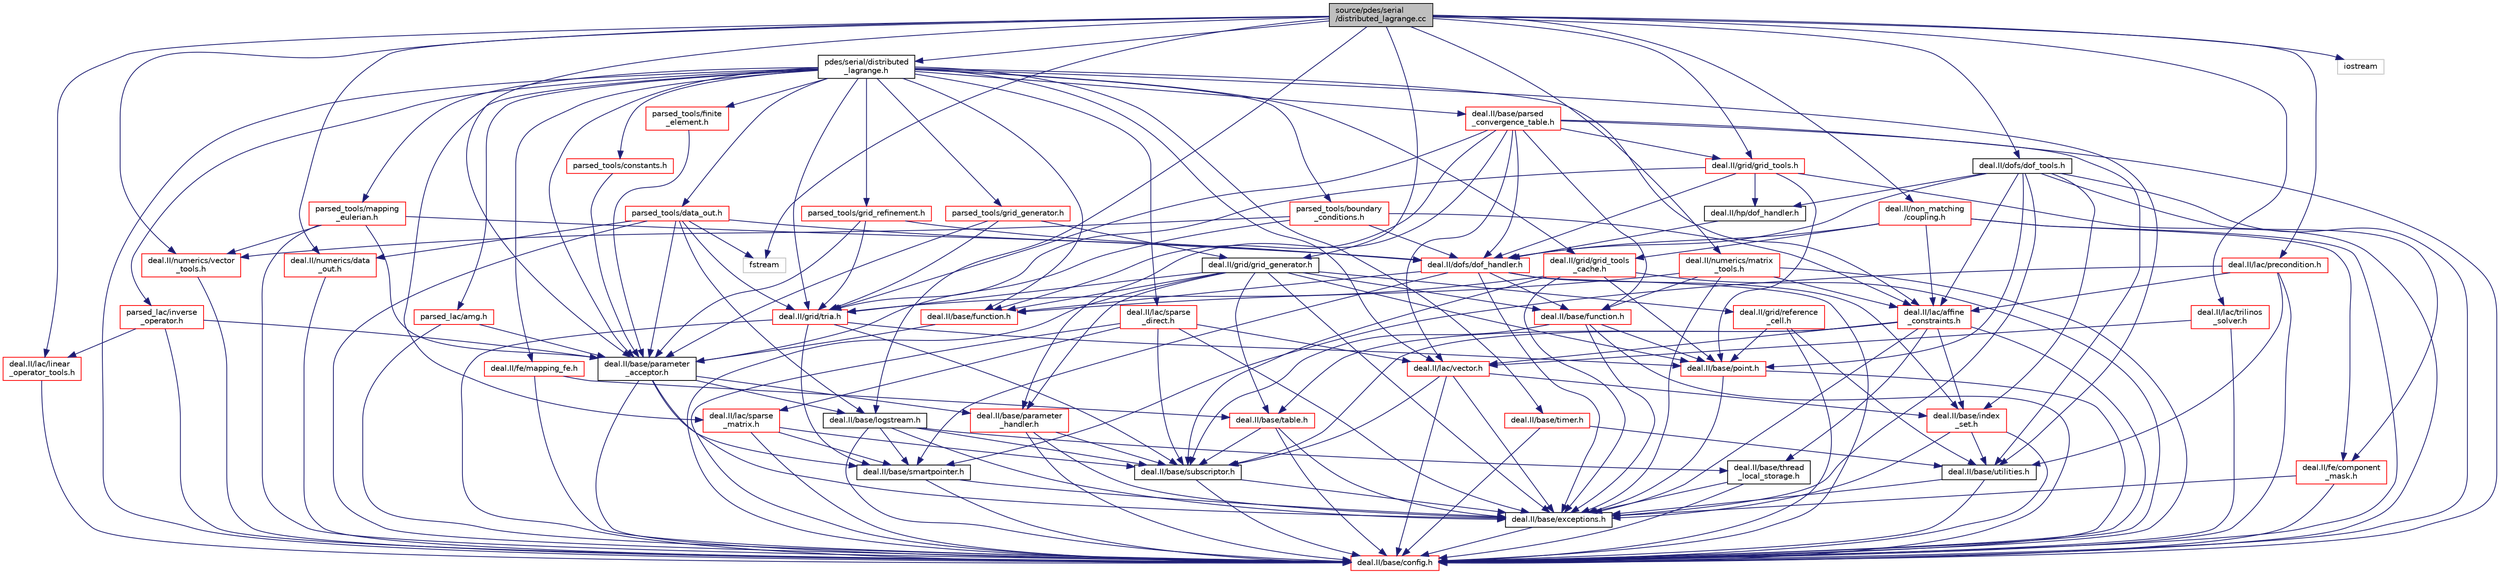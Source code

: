 digraph "source/pdes/serial/distributed_lagrange.cc"
{
 // LATEX_PDF_SIZE
  bgcolor="transparent";
  edge [fontname="Helvetica",fontsize="10",labelfontname="Helvetica",labelfontsize="10"];
  node [fontname="Helvetica",fontsize="10",shape=record];
  Node1 [label="source/pdes/serial\l/distributed_lagrange.cc",height=0.2,width=0.4,color="black", fillcolor="grey75", style="filled", fontcolor="black",tooltip=" "];
  Node1 -> Node2 [color="midnightblue",fontsize="10",style="solid",fontname="Helvetica"];
  Node2 [label="pdes/serial/distributed\l_lagrange.h",height=0.2,width=0.4,color="black",URL="$distributed__lagrange_8h.html",tooltip=" "];
  Node2 -> Node3 [color="midnightblue",fontsize="10",style="solid",fontname="Helvetica"];
  Node3 [label="deal.II/base/config.h",height=0.2,width=0.4,color="red",URL="/__w/fsi-suite/fsi-suite/deal.tag$config_8h.html",tooltip=" "];
  Node2 -> Node23 [color="midnightblue",fontsize="10",style="solid",fontname="Helvetica"];
  Node23 [label="deal.II/base/parameter\l_acceptor.h",height=0.2,width=0.4,color="black",URL="/__w/fsi-suite/fsi-suite/deal.tag$parameter__acceptor_8h.html",tooltip=" "];
  Node23 -> Node3 [color="midnightblue",fontsize="10",style="solid",fontname="Helvetica"];
  Node23 -> Node6 [color="midnightblue",fontsize="10",style="solid",fontname="Helvetica"];
  Node6 [label="deal.II/base/exceptions.h",height=0.2,width=0.4,color="black",URL="/__w/fsi-suite/fsi-suite/deal.tag$include_2deal_8II_2base_2exceptions_8h.html",tooltip=" "];
  Node6 -> Node3 [color="midnightblue",fontsize="10",style="solid",fontname="Helvetica"];
  Node23 -> Node24 [color="midnightblue",fontsize="10",style="solid",fontname="Helvetica"];
  Node24 [label="deal.II/base/logstream.h",height=0.2,width=0.4,color="black",URL="/__w/fsi-suite/fsi-suite/deal.tag$logstream_8h.html",tooltip=" "];
  Node24 -> Node3 [color="midnightblue",fontsize="10",style="solid",fontname="Helvetica"];
  Node24 -> Node6 [color="midnightblue",fontsize="10",style="solid",fontname="Helvetica"];
  Node24 -> Node25 [color="midnightblue",fontsize="10",style="solid",fontname="Helvetica"];
  Node25 [label="deal.II/base/smartpointer.h",height=0.2,width=0.4,color="black",URL="/__w/fsi-suite/fsi-suite/deal.tag$smartpointer_8h.html",tooltip=" "];
  Node25 -> Node3 [color="midnightblue",fontsize="10",style="solid",fontname="Helvetica"];
  Node25 -> Node6 [color="midnightblue",fontsize="10",style="solid",fontname="Helvetica"];
  Node24 -> Node26 [color="midnightblue",fontsize="10",style="solid",fontname="Helvetica"];
  Node26 [label="deal.II/base/subscriptor.h",height=0.2,width=0.4,color="black",URL="/__w/fsi-suite/fsi-suite/deal.tag$subscriptor_8h.html",tooltip=" "];
  Node26 -> Node3 [color="midnightblue",fontsize="10",style="solid",fontname="Helvetica"];
  Node26 -> Node6 [color="midnightblue",fontsize="10",style="solid",fontname="Helvetica"];
  Node24 -> Node27 [color="midnightblue",fontsize="10",style="solid",fontname="Helvetica"];
  Node27 [label="deal.II/base/thread\l_local_storage.h",height=0.2,width=0.4,color="black",URL="/__w/fsi-suite/fsi-suite/deal.tag$thread__local__storage_8h.html",tooltip=" "];
  Node27 -> Node3 [color="midnightblue",fontsize="10",style="solid",fontname="Helvetica"];
  Node27 -> Node6 [color="midnightblue",fontsize="10",style="solid",fontname="Helvetica"];
  Node23 -> Node28 [color="midnightblue",fontsize="10",style="solid",fontname="Helvetica"];
  Node28 [label="deal.II/base/parameter\l_handler.h",height=0.2,width=0.4,color="red",URL="/__w/fsi-suite/fsi-suite/deal.tag$parameter__handler_8h.html",tooltip=" "];
  Node28 -> Node3 [color="midnightblue",fontsize="10",style="solid",fontname="Helvetica"];
  Node28 -> Node6 [color="midnightblue",fontsize="10",style="solid",fontname="Helvetica"];
  Node28 -> Node26 [color="midnightblue",fontsize="10",style="solid",fontname="Helvetica"];
  Node23 -> Node25 [color="midnightblue",fontsize="10",style="solid",fontname="Helvetica"];
  Node2 -> Node33 [color="midnightblue",fontsize="10",style="solid",fontname="Helvetica"];
  Node33 [label="deal.II/base/parsed\l_convergence_table.h",height=0.2,width=0.4,color="red",URL="/__w/fsi-suite/fsi-suite/deal.tag$parsed__convergence__table_8h.html",tooltip=" "];
  Node33 -> Node3 [color="midnightblue",fontsize="10",style="solid",fontname="Helvetica"];
  Node33 -> Node36 [color="midnightblue",fontsize="10",style="solid",fontname="Helvetica"];
  Node36 [label="deal.II/base/function.h",height=0.2,width=0.4,color="red",URL="$function_8h.html",tooltip=" "];
  Node36 -> Node23 [color="midnightblue",fontsize="10",style="solid",fontname="Helvetica"];
  Node33 -> Node39 [color="midnightblue",fontsize="10",style="solid",fontname="Helvetica"];
  Node39 [label="deal.II/base/function.h",height=0.2,width=0.4,color="red",URL="/__w/fsi-suite/fsi-suite/deal.tag$function_8h.html",tooltip=" "];
  Node39 -> Node3 [color="midnightblue",fontsize="10",style="solid",fontname="Helvetica"];
  Node39 -> Node6 [color="midnightblue",fontsize="10",style="solid",fontname="Helvetica"];
  Node39 -> Node30 [color="midnightblue",fontsize="10",style="solid",fontname="Helvetica"];
  Node30 [label="deal.II/base/point.h",height=0.2,width=0.4,color="red",URL="/__w/fsi-suite/fsi-suite/deal.tag$base_2point_8h.html",tooltip=" "];
  Node30 -> Node3 [color="midnightblue",fontsize="10",style="solid",fontname="Helvetica"];
  Node30 -> Node6 [color="midnightblue",fontsize="10",style="solid",fontname="Helvetica"];
  Node39 -> Node26 [color="midnightblue",fontsize="10",style="solid",fontname="Helvetica"];
  Node33 -> Node28 [color="midnightblue",fontsize="10",style="solid",fontname="Helvetica"];
  Node33 -> Node17 [color="midnightblue",fontsize="10",style="solid",fontname="Helvetica"];
  Node17 [label="deal.II/base/utilities.h",height=0.2,width=0.4,color="black",URL="/__w/fsi-suite/fsi-suite/deal.tag$include_2deal_8II_2base_2utilities_8h.html",tooltip=" "];
  Node17 -> Node3 [color="midnightblue",fontsize="10",style="solid",fontname="Helvetica"];
  Node17 -> Node6 [color="midnightblue",fontsize="10",style="solid",fontname="Helvetica"];
  Node33 -> Node43 [color="midnightblue",fontsize="10",style="solid",fontname="Helvetica"];
  Node43 [label="deal.II/dofs/dof_handler.h",height=0.2,width=0.4,color="red",URL="/__w/fsi-suite/fsi-suite/deal.tag$dofs_2dof__handler_8h.html",tooltip=" "];
  Node43 -> Node3 [color="midnightblue",fontsize="10",style="solid",fontname="Helvetica"];
  Node43 -> Node6 [color="midnightblue",fontsize="10",style="solid",fontname="Helvetica"];
  Node43 -> Node36 [color="midnightblue",fontsize="10",style="solid",fontname="Helvetica"];
  Node43 -> Node39 [color="midnightblue",fontsize="10",style="solid",fontname="Helvetica"];
  Node43 -> Node18 [color="midnightblue",fontsize="10",style="solid",fontname="Helvetica"];
  Node18 [label="deal.II/base/index\l_set.h",height=0.2,width=0.4,color="red",URL="/__w/fsi-suite/fsi-suite/deal.tag$index__set_8h.html",tooltip=" "];
  Node18 -> Node3 [color="midnightblue",fontsize="10",style="solid",fontname="Helvetica"];
  Node18 -> Node6 [color="midnightblue",fontsize="10",style="solid",fontname="Helvetica"];
  Node18 -> Node17 [color="midnightblue",fontsize="10",style="solid",fontname="Helvetica"];
  Node43 -> Node25 [color="midnightblue",fontsize="10",style="solid",fontname="Helvetica"];
  Node33 -> Node105 [color="midnightblue",fontsize="10",style="solid",fontname="Helvetica"];
  Node105 [label="deal.II/grid/grid_tools.h",height=0.2,width=0.4,color="red",URL="/__w/fsi-suite/fsi-suite/deal.tag$grid__tools_8h.html",tooltip=" "];
  Node105 -> Node3 [color="midnightblue",fontsize="10",style="solid",fontname="Helvetica"];
  Node105 -> Node30 [color="midnightblue",fontsize="10",style="solid",fontname="Helvetica"];
  Node105 -> Node43 [color="midnightblue",fontsize="10",style="solid",fontname="Helvetica"];
  Node105 -> Node56 [color="midnightblue",fontsize="10",style="solid",fontname="Helvetica"];
  Node56 [label="deal.II/grid/tria.h",height=0.2,width=0.4,color="red",URL="/__w/fsi-suite/fsi-suite/deal.tag$grid_2tria_8h.html",tooltip=" "];
  Node56 -> Node3 [color="midnightblue",fontsize="10",style="solid",fontname="Helvetica"];
  Node56 -> Node30 [color="midnightblue",fontsize="10",style="solid",fontname="Helvetica"];
  Node56 -> Node25 [color="midnightblue",fontsize="10",style="solid",fontname="Helvetica"];
  Node56 -> Node26 [color="midnightblue",fontsize="10",style="solid",fontname="Helvetica"];
  Node105 -> Node78 [color="midnightblue",fontsize="10",style="solid",fontname="Helvetica"];
  Node78 [label="deal.II/hp/dof_handler.h",height=0.2,width=0.4,color="black",URL="/__w/fsi-suite/fsi-suite/deal.tag$hp_2dof__handler_8h.html",tooltip=" "];
  Node78 -> Node43 [color="midnightblue",fontsize="10",style="solid",fontname="Helvetica"];
  Node33 -> Node56 [color="midnightblue",fontsize="10",style="solid",fontname="Helvetica"];
  Node33 -> Node48 [color="midnightblue",fontsize="10",style="solid",fontname="Helvetica"];
  Node48 [label="deal.II/lac/vector.h",height=0.2,width=0.4,color="red",URL="/__w/fsi-suite/fsi-suite/deal.tag$vector_8h.html",tooltip=" "];
  Node48 -> Node3 [color="midnightblue",fontsize="10",style="solid",fontname="Helvetica"];
  Node48 -> Node6 [color="midnightblue",fontsize="10",style="solid",fontname="Helvetica"];
  Node48 -> Node18 [color="midnightblue",fontsize="10",style="solid",fontname="Helvetica"];
  Node48 -> Node26 [color="midnightblue",fontsize="10",style="solid",fontname="Helvetica"];
  Node2 -> Node132 [color="midnightblue",fontsize="10",style="solid",fontname="Helvetica"];
  Node132 [label="deal.II/base/timer.h",height=0.2,width=0.4,color="red",URL="/__w/fsi-suite/fsi-suite/deal.tag$timer_8h.html",tooltip=" "];
  Node132 -> Node3 [color="midnightblue",fontsize="10",style="solid",fontname="Helvetica"];
  Node132 -> Node17 [color="midnightblue",fontsize="10",style="solid",fontname="Helvetica"];
  Node2 -> Node17 [color="midnightblue",fontsize="10",style="solid",fontname="Helvetica"];
  Node2 -> Node134 [color="midnightblue",fontsize="10",style="solid",fontname="Helvetica"];
  Node134 [label="deal.II/fe/mapping_fe.h",height=0.2,width=0.4,color="red",URL="/__w/fsi-suite/fsi-suite/deal.tag$mapping__fe_8h.html",tooltip=" "];
  Node134 -> Node3 [color="midnightblue",fontsize="10",style="solid",fontname="Helvetica"];
  Node134 -> Node89 [color="midnightblue",fontsize="10",style="solid",fontname="Helvetica"];
  Node89 [label="deal.II/base/table.h",height=0.2,width=0.4,color="red",URL="/__w/fsi-suite/fsi-suite/deal.tag$table_8h.html",tooltip=" "];
  Node89 -> Node3 [color="midnightblue",fontsize="10",style="solid",fontname="Helvetica"];
  Node89 -> Node6 [color="midnightblue",fontsize="10",style="solid",fontname="Helvetica"];
  Node89 -> Node26 [color="midnightblue",fontsize="10",style="solid",fontname="Helvetica"];
  Node2 -> Node135 [color="midnightblue",fontsize="10",style="solid",fontname="Helvetica"];
  Node135 [label="deal.II/grid/grid_tools\l_cache.h",height=0.2,width=0.4,color="red",URL="/__w/fsi-suite/fsi-suite/deal.tag$grid__tools__cache_8h.html",tooltip=" "];
  Node135 -> Node3 [color="midnightblue",fontsize="10",style="solid",fontname="Helvetica"];
  Node135 -> Node6 [color="midnightblue",fontsize="10",style="solid",fontname="Helvetica"];
  Node135 -> Node30 [color="midnightblue",fontsize="10",style="solid",fontname="Helvetica"];
  Node135 -> Node26 [color="midnightblue",fontsize="10",style="solid",fontname="Helvetica"];
  Node135 -> Node56 [color="midnightblue",fontsize="10",style="solid",fontname="Helvetica"];
  Node2 -> Node56 [color="midnightblue",fontsize="10",style="solid",fontname="Helvetica"];
  Node2 -> Node137 [color="midnightblue",fontsize="10",style="solid",fontname="Helvetica"];
  Node137 [label="deal.II/lac/affine\l_constraints.h",height=0.2,width=0.4,color="red",URL="/__w/fsi-suite/fsi-suite/deal.tag$affine__constraints_8h.html",tooltip=" "];
  Node137 -> Node3 [color="midnightblue",fontsize="10",style="solid",fontname="Helvetica"];
  Node137 -> Node6 [color="midnightblue",fontsize="10",style="solid",fontname="Helvetica"];
  Node137 -> Node18 [color="midnightblue",fontsize="10",style="solid",fontname="Helvetica"];
  Node137 -> Node26 [color="midnightblue",fontsize="10",style="solid",fontname="Helvetica"];
  Node137 -> Node89 [color="midnightblue",fontsize="10",style="solid",fontname="Helvetica"];
  Node137 -> Node27 [color="midnightblue",fontsize="10",style="solid",fontname="Helvetica"];
  Node137 -> Node48 [color="midnightblue",fontsize="10",style="solid",fontname="Helvetica"];
  Node2 -> Node139 [color="midnightblue",fontsize="10",style="solid",fontname="Helvetica"];
  Node139 [label="deal.II/lac/sparse\l_direct.h",height=0.2,width=0.4,color="red",URL="/__w/fsi-suite/fsi-suite/deal.tag$sparse__direct_8h.html",tooltip=" "];
  Node139 -> Node3 [color="midnightblue",fontsize="10",style="solid",fontname="Helvetica"];
  Node139 -> Node6 [color="midnightblue",fontsize="10",style="solid",fontname="Helvetica"];
  Node139 -> Node26 [color="midnightblue",fontsize="10",style="solid",fontname="Helvetica"];
  Node139 -> Node145 [color="midnightblue",fontsize="10",style="solid",fontname="Helvetica"];
  Node145 [label="deal.II/lac/sparse\l_matrix.h",height=0.2,width=0.4,color="red",URL="/__w/fsi-suite/fsi-suite/deal.tag$sparse__matrix_8h.html",tooltip=" "];
  Node145 -> Node3 [color="midnightblue",fontsize="10",style="solid",fontname="Helvetica"];
  Node145 -> Node25 [color="midnightblue",fontsize="10",style="solid",fontname="Helvetica"];
  Node145 -> Node26 [color="midnightblue",fontsize="10",style="solid",fontname="Helvetica"];
  Node139 -> Node48 [color="midnightblue",fontsize="10",style="solid",fontname="Helvetica"];
  Node2 -> Node145 [color="midnightblue",fontsize="10",style="solid",fontname="Helvetica"];
  Node2 -> Node48 [color="midnightblue",fontsize="10",style="solid",fontname="Helvetica"];
  Node2 -> Node147 [color="midnightblue",fontsize="10",style="solid",fontname="Helvetica"];
  Node147 [label="parsed_lac/amg.h",height=0.2,width=0.4,color="red",URL="$amg_8h.html",tooltip=" "];
  Node147 -> Node3 [color="midnightblue",fontsize="10",style="solid",fontname="Helvetica"];
  Node147 -> Node23 [color="midnightblue",fontsize="10",style="solid",fontname="Helvetica"];
  Node2 -> Node149 [color="midnightblue",fontsize="10",style="solid",fontname="Helvetica"];
  Node149 [label="parsed_lac/inverse\l_operator.h",height=0.2,width=0.4,color="red",URL="$inverse__operator_8h.html",tooltip=" "];
  Node149 -> Node3 [color="midnightblue",fontsize="10",style="solid",fontname="Helvetica"];
  Node149 -> Node23 [color="midnightblue",fontsize="10",style="solid",fontname="Helvetica"];
  Node149 -> Node151 [color="midnightblue",fontsize="10",style="solid",fontname="Helvetica"];
  Node151 [label="deal.II/lac/linear\l_operator_tools.h",height=0.2,width=0.4,color="red",URL="/__w/fsi-suite/fsi-suite/deal.tag$linear__operator__tools_8h.html",tooltip=" "];
  Node151 -> Node3 [color="midnightblue",fontsize="10",style="solid",fontname="Helvetica"];
  Node2 -> Node172 [color="midnightblue",fontsize="10",style="solid",fontname="Helvetica"];
  Node172 [label="parsed_tools/boundary\l_conditions.h",height=0.2,width=0.4,color="red",URL="$boundary__conditions_8h.html",tooltip=" "];
  Node172 -> Node23 [color="midnightblue",fontsize="10",style="solid",fontname="Helvetica"];
  Node172 -> Node43 [color="midnightblue",fontsize="10",style="solid",fontname="Helvetica"];
  Node172 -> Node137 [color="midnightblue",fontsize="10",style="solid",fontname="Helvetica"];
  Node172 -> Node185 [color="midnightblue",fontsize="10",style="solid",fontname="Helvetica"];
  Node185 [label="deal.II/numerics/vector\l_tools.h",height=0.2,width=0.4,color="red",URL="/__w/fsi-suite/fsi-suite/deal.tag$vector__tools_8h.html",tooltip=" "];
  Node185 -> Node3 [color="midnightblue",fontsize="10",style="solid",fontname="Helvetica"];
  Node2 -> Node216 [color="midnightblue",fontsize="10",style="solid",fontname="Helvetica"];
  Node216 [label="parsed_tools/constants.h",height=0.2,width=0.4,color="red",URL="$constants_8h.html",tooltip=" "];
  Node216 -> Node23 [color="midnightblue",fontsize="10",style="solid",fontname="Helvetica"];
  Node2 -> Node217 [color="midnightblue",fontsize="10",style="solid",fontname="Helvetica"];
  Node217 [label="parsed_tools/data_out.h",height=0.2,width=0.4,color="red",URL="$data__out_8h.html",tooltip=" "];
  Node217 -> Node3 [color="midnightblue",fontsize="10",style="solid",fontname="Helvetica"];
  Node217 -> Node24 [color="midnightblue",fontsize="10",style="solid",fontname="Helvetica"];
  Node217 -> Node23 [color="midnightblue",fontsize="10",style="solid",fontname="Helvetica"];
  Node217 -> Node43 [color="midnightblue",fontsize="10",style="solid",fontname="Helvetica"];
  Node217 -> Node56 [color="midnightblue",fontsize="10",style="solid",fontname="Helvetica"];
  Node217 -> Node218 [color="midnightblue",fontsize="10",style="solid",fontname="Helvetica"];
  Node218 [label="deal.II/numerics/data\l_out.h",height=0.2,width=0.4,color="red",URL="/__w/fsi-suite/fsi-suite/deal.tag$numerics_2data__out_8h.html",tooltip=" "];
  Node218 -> Node3 [color="midnightblue",fontsize="10",style="solid",fontname="Helvetica"];
  Node217 -> Node227 [color="midnightblue",fontsize="10",style="solid",fontname="Helvetica"];
  Node227 [label="fstream",height=0.2,width=0.4,color="grey75",tooltip=" "];
  Node2 -> Node228 [color="midnightblue",fontsize="10",style="solid",fontname="Helvetica"];
  Node228 [label="parsed_tools/finite\l_element.h",height=0.2,width=0.4,color="red",URL="$finite__element_8h.html",tooltip=" "];
  Node228 -> Node23 [color="midnightblue",fontsize="10",style="solid",fontname="Helvetica"];
  Node2 -> Node36 [color="midnightblue",fontsize="10",style="solid",fontname="Helvetica"];
  Node2 -> Node229 [color="midnightblue",fontsize="10",style="solid",fontname="Helvetica"];
  Node229 [label="parsed_tools/grid_generator.h",height=0.2,width=0.4,color="red",URL="$grid__generator_8h.html",tooltip=" "];
  Node229 -> Node23 [color="midnightblue",fontsize="10",style="solid",fontname="Helvetica"];
  Node229 -> Node232 [color="midnightblue",fontsize="10",style="solid",fontname="Helvetica"];
  Node232 [label="deal.II/grid/grid_generator.h",height=0.2,width=0.4,color="black",URL="/__w/fsi-suite/fsi-suite/deal.tag$grid__generator_8h.html",tooltip=" "];
  Node232 -> Node3 [color="midnightblue",fontsize="10",style="solid",fontname="Helvetica"];
  Node232 -> Node6 [color="midnightblue",fontsize="10",style="solid",fontname="Helvetica"];
  Node232 -> Node36 [color="midnightblue",fontsize="10",style="solid",fontname="Helvetica"];
  Node232 -> Node39 [color="midnightblue",fontsize="10",style="solid",fontname="Helvetica"];
  Node232 -> Node28 [color="midnightblue",fontsize="10",style="solid",fontname="Helvetica"];
  Node232 -> Node30 [color="midnightblue",fontsize="10",style="solid",fontname="Helvetica"];
  Node232 -> Node89 [color="midnightblue",fontsize="10",style="solid",fontname="Helvetica"];
  Node232 -> Node63 [color="midnightblue",fontsize="10",style="solid",fontname="Helvetica"];
  Node63 [label="deal.II/grid/reference\l_cell.h",height=0.2,width=0.4,color="red",URL="/__w/fsi-suite/fsi-suite/deal.tag$reference__cell_8h.html",tooltip=" "];
  Node63 -> Node3 [color="midnightblue",fontsize="10",style="solid",fontname="Helvetica"];
  Node63 -> Node30 [color="midnightblue",fontsize="10",style="solid",fontname="Helvetica"];
  Node63 -> Node17 [color="midnightblue",fontsize="10",style="solid",fontname="Helvetica"];
  Node232 -> Node56 [color="midnightblue",fontsize="10",style="solid",fontname="Helvetica"];
  Node229 -> Node56 [color="midnightblue",fontsize="10",style="solid",fontname="Helvetica"];
  Node2 -> Node233 [color="midnightblue",fontsize="10",style="solid",fontname="Helvetica"];
  Node233 [label="parsed_tools/grid_refinement.h",height=0.2,width=0.4,color="red",URL="$grid__refinement_8h.html",tooltip=" "];
  Node233 -> Node23 [color="midnightblue",fontsize="10",style="solid",fontname="Helvetica"];
  Node233 -> Node43 [color="midnightblue",fontsize="10",style="solid",fontname="Helvetica"];
  Node233 -> Node56 [color="midnightblue",fontsize="10",style="solid",fontname="Helvetica"];
  Node2 -> Node236 [color="midnightblue",fontsize="10",style="solid",fontname="Helvetica"];
  Node236 [label="parsed_tools/mapping\l_eulerian.h",height=0.2,width=0.4,color="red",URL="$mapping__eulerian_8h.html",tooltip=" "];
  Node236 -> Node3 [color="midnightblue",fontsize="10",style="solid",fontname="Helvetica"];
  Node236 -> Node23 [color="midnightblue",fontsize="10",style="solid",fontname="Helvetica"];
  Node236 -> Node43 [color="midnightblue",fontsize="10",style="solid",fontname="Helvetica"];
  Node236 -> Node185 [color="midnightblue",fontsize="10",style="solid",fontname="Helvetica"];
  Node1 -> Node24 [color="midnightblue",fontsize="10",style="solid",fontname="Helvetica"];
  Node1 -> Node23 [color="midnightblue",fontsize="10",style="solid",fontname="Helvetica"];
  Node1 -> Node239 [color="midnightblue",fontsize="10",style="solid",fontname="Helvetica"];
  Node239 [label="deal.II/dofs/dof_tools.h",height=0.2,width=0.4,color="black",URL="/__w/fsi-suite/fsi-suite/deal.tag$dof__tools_8h.html",tooltip=" "];
  Node239 -> Node3 [color="midnightblue",fontsize="10",style="solid",fontname="Helvetica"];
  Node239 -> Node6 [color="midnightblue",fontsize="10",style="solid",fontname="Helvetica"];
  Node239 -> Node18 [color="midnightblue",fontsize="10",style="solid",fontname="Helvetica"];
  Node239 -> Node30 [color="midnightblue",fontsize="10",style="solid",fontname="Helvetica"];
  Node239 -> Node43 [color="midnightblue",fontsize="10",style="solid",fontname="Helvetica"];
  Node239 -> Node31 [color="midnightblue",fontsize="10",style="solid",fontname="Helvetica"];
  Node31 [label="deal.II/fe/component\l_mask.h",height=0.2,width=0.4,color="red",URL="/__w/fsi-suite/fsi-suite/deal.tag$component__mask_8h.html",tooltip=" "];
  Node31 -> Node3 [color="midnightblue",fontsize="10",style="solid",fontname="Helvetica"];
  Node31 -> Node6 [color="midnightblue",fontsize="10",style="solid",fontname="Helvetica"];
  Node239 -> Node78 [color="midnightblue",fontsize="10",style="solid",fontname="Helvetica"];
  Node239 -> Node137 [color="midnightblue",fontsize="10",style="solid",fontname="Helvetica"];
  Node1 -> Node232 [color="midnightblue",fontsize="10",style="solid",fontname="Helvetica"];
  Node1 -> Node105 [color="midnightblue",fontsize="10",style="solid",fontname="Helvetica"];
  Node1 -> Node151 [color="midnightblue",fontsize="10",style="solid",fontname="Helvetica"];
  Node1 -> Node240 [color="midnightblue",fontsize="10",style="solid",fontname="Helvetica"];
  Node240 [label="deal.II/lac/precondition.h",height=0.2,width=0.4,color="red",URL="/__w/fsi-suite/fsi-suite/deal.tag$precondition_8h.html",tooltip=" "];
  Node240 -> Node3 [color="midnightblue",fontsize="10",style="solid",fontname="Helvetica"];
  Node240 -> Node25 [color="midnightblue",fontsize="10",style="solid",fontname="Helvetica"];
  Node240 -> Node17 [color="midnightblue",fontsize="10",style="solid",fontname="Helvetica"];
  Node240 -> Node137 [color="midnightblue",fontsize="10",style="solid",fontname="Helvetica"];
  Node1 -> Node243 [color="midnightblue",fontsize="10",style="solid",fontname="Helvetica"];
  Node243 [label="deal.II/lac/trilinos\l_solver.h",height=0.2,width=0.4,color="red",URL="/__w/fsi-suite/fsi-suite/deal.tag$trilinos__solver_8h.html",tooltip=" "];
  Node243 -> Node3 [color="midnightblue",fontsize="10",style="solid",fontname="Helvetica"];
  Node243 -> Node48 [color="midnightblue",fontsize="10",style="solid",fontname="Helvetica"];
  Node1 -> Node244 [color="midnightblue",fontsize="10",style="solid",fontname="Helvetica"];
  Node244 [label="deal.II/non_matching\l/coupling.h",height=0.2,width=0.4,color="red",URL="/__w/fsi-suite/fsi-suite/deal.tag$coupling_8h.html",tooltip=" "];
  Node244 -> Node3 [color="midnightblue",fontsize="10",style="solid",fontname="Helvetica"];
  Node244 -> Node43 [color="midnightblue",fontsize="10",style="solid",fontname="Helvetica"];
  Node244 -> Node31 [color="midnightblue",fontsize="10",style="solid",fontname="Helvetica"];
  Node244 -> Node135 [color="midnightblue",fontsize="10",style="solid",fontname="Helvetica"];
  Node244 -> Node137 [color="midnightblue",fontsize="10",style="solid",fontname="Helvetica"];
  Node1 -> Node218 [color="midnightblue",fontsize="10",style="solid",fontname="Helvetica"];
  Node1 -> Node246 [color="midnightblue",fontsize="10",style="solid",fontname="Helvetica"];
  Node246 [label="deal.II/numerics/matrix\l_tools.h",height=0.2,width=0.4,color="red",URL="/__w/fsi-suite/fsi-suite/deal.tag$matrix__tools_8h.html",tooltip=" "];
  Node246 -> Node3 [color="midnightblue",fontsize="10",style="solid",fontname="Helvetica"];
  Node246 -> Node6 [color="midnightblue",fontsize="10",style="solid",fontname="Helvetica"];
  Node246 -> Node36 [color="midnightblue",fontsize="10",style="solid",fontname="Helvetica"];
  Node246 -> Node39 [color="midnightblue",fontsize="10",style="solid",fontname="Helvetica"];
  Node246 -> Node137 [color="midnightblue",fontsize="10",style="solid",fontname="Helvetica"];
  Node1 -> Node185 [color="midnightblue",fontsize="10",style="solid",fontname="Helvetica"];
  Node1 -> Node227 [color="midnightblue",fontsize="10",style="solid",fontname="Helvetica"];
  Node1 -> Node248 [color="midnightblue",fontsize="10",style="solid",fontname="Helvetica"];
  Node248 [label="iostream",height=0.2,width=0.4,color="grey75",tooltip=" "];
}
